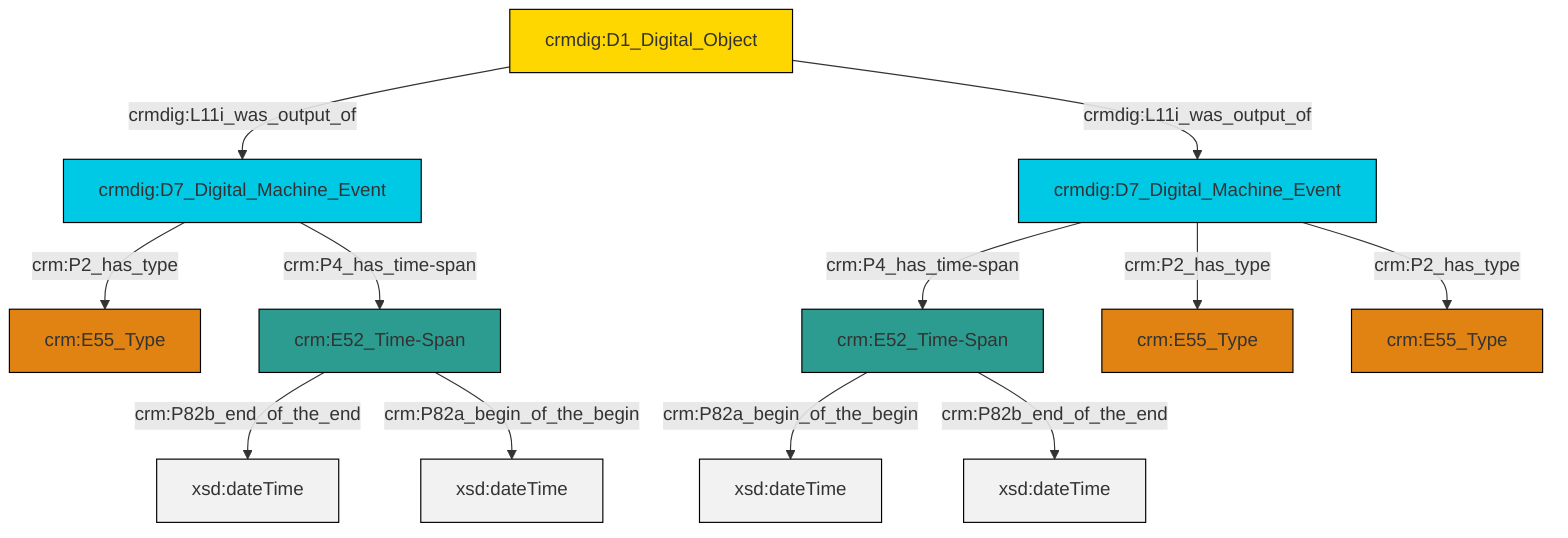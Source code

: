 graph TD
classDef Literal fill:#f2f2f2,stroke:#000000;
classDef CRM_Entity fill:#FFFFFF,stroke:#000000;
classDef Temporal_Entity fill:#00C9E6, stroke:#000000;
classDef Type fill:#E18312, stroke:#000000;
classDef Time-Span fill:#2C9C91, stroke:#000000;
classDef Appellation fill:#FFEB7F, stroke:#000000;
classDef Place fill:#008836, stroke:#000000;
classDef Persistent_Item fill:#B266B2, stroke:#000000;
classDef Conceptual_Object fill:#FFD700, stroke:#000000;
classDef Physical_Thing fill:#D2B48C, stroke:#000000;
classDef Actor fill:#f58aad, stroke:#000000;
classDef PC_Classes fill:#4ce600, stroke:#000000;
classDef Multi fill:#cccccc,stroke:#000000;

6["crm:E52_Time-Span"]:::Time-Span -->|crm:P82a_begin_of_the_begin| 7[xsd:dateTime]:::Literal
6["crm:E52_Time-Span"]:::Time-Span -->|crm:P82b_end_of_the_end| 8[xsd:dateTime]:::Literal
9["crm:E52_Time-Span"]:::Time-Span -->|crm:P82b_end_of_the_end| 10[xsd:dateTime]:::Literal
2["crmdig:D7_Digital_Machine_Event"]:::Temporal_Entity -->|crm:P4_has_time-span| 6["crm:E52_Time-Span"]:::Time-Span
2["crmdig:D7_Digital_Machine_Event"]:::Temporal_Entity -->|crm:P2_has_type| 11["crm:E55_Type"]:::Type
15["crmdig:D7_Digital_Machine_Event"]:::Temporal_Entity -->|crm:P4_has_time-span| 9["crm:E52_Time-Span"]:::Time-Span
2["crmdig:D7_Digital_Machine_Event"]:::Temporal_Entity -->|crm:P2_has_type| 12["crm:E55_Type"]:::Type
0["crmdig:D1_Digital_Object"]:::Conceptual_Object -->|crmdig:L11i_was_output_of| 15["crmdig:D7_Digital_Machine_Event"]:::Temporal_Entity
15["crmdig:D7_Digital_Machine_Event"]:::Temporal_Entity -->|crm:P2_has_type| 4["crm:E55_Type"]:::Type
9["crm:E52_Time-Span"]:::Time-Span -->|crm:P82a_begin_of_the_begin| 20[xsd:dateTime]:::Literal
0["crmdig:D1_Digital_Object"]:::Conceptual_Object -->|crmdig:L11i_was_output_of| 2["crmdig:D7_Digital_Machine_Event"]:::Temporal_Entity
